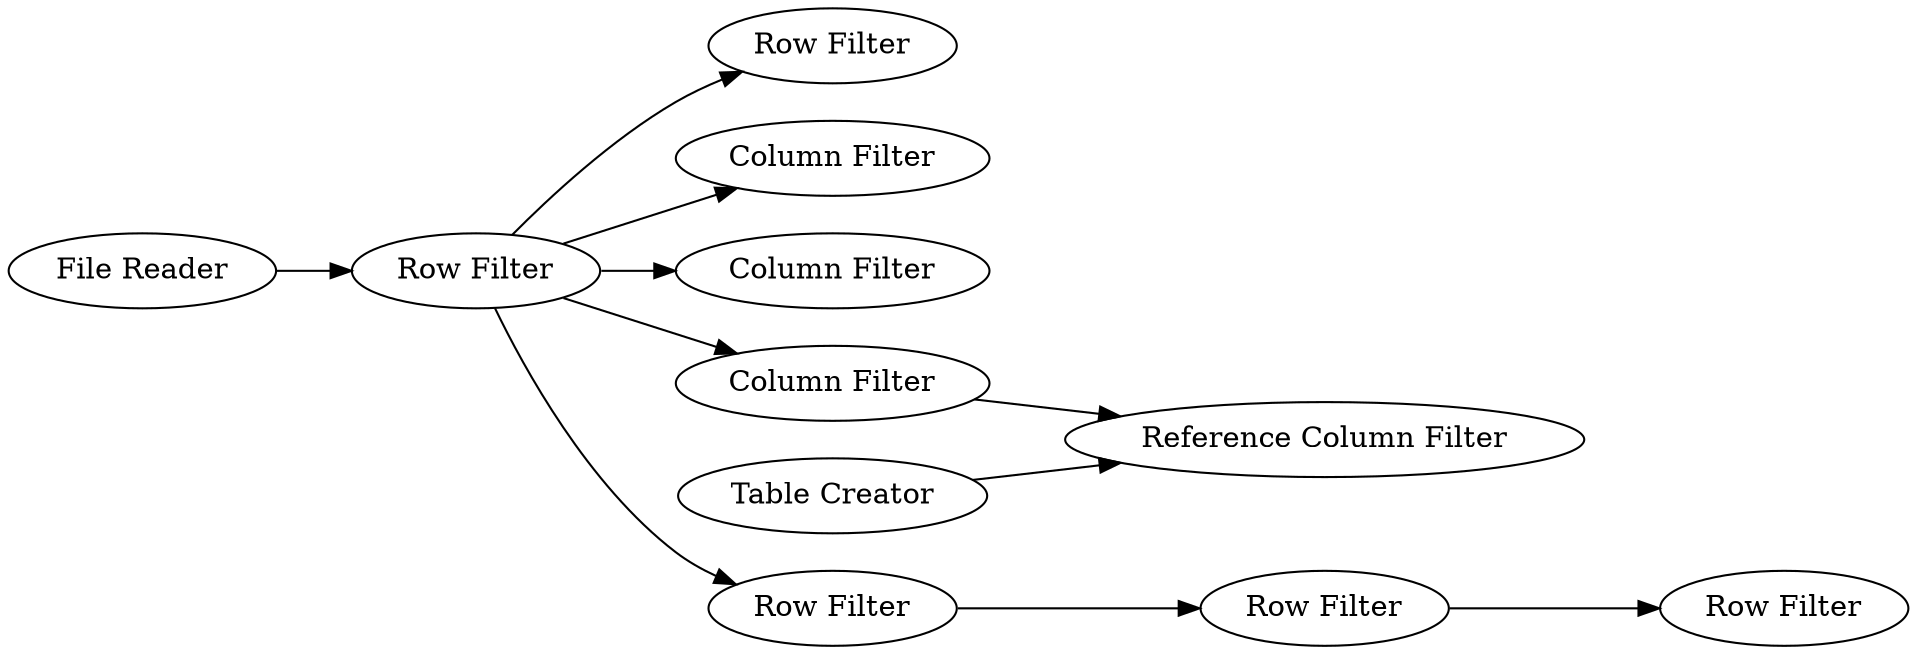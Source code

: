 digraph {
	1 [label="File Reader"]
	2 [label="Row Filter"]
	4 [label="Row Filter"]
	5 [label="Column Filter"]
	6 [label="Column Filter"]
	7 [label="Reference Column Filter"]
	8 [label="Table Creator"]
	9 [label="Column Filter"]
	10 [label="Row Filter"]
	11 [label="Row Filter"]
	12 [label="Row Filter"]
	1 -> 2
	2 -> 6
	2 -> 4
	2 -> 5
	2 -> 11
	2 -> 9
	8 -> 7
	9 -> 7
	11 -> 12
	12 -> 10
	rankdir=LR
}
